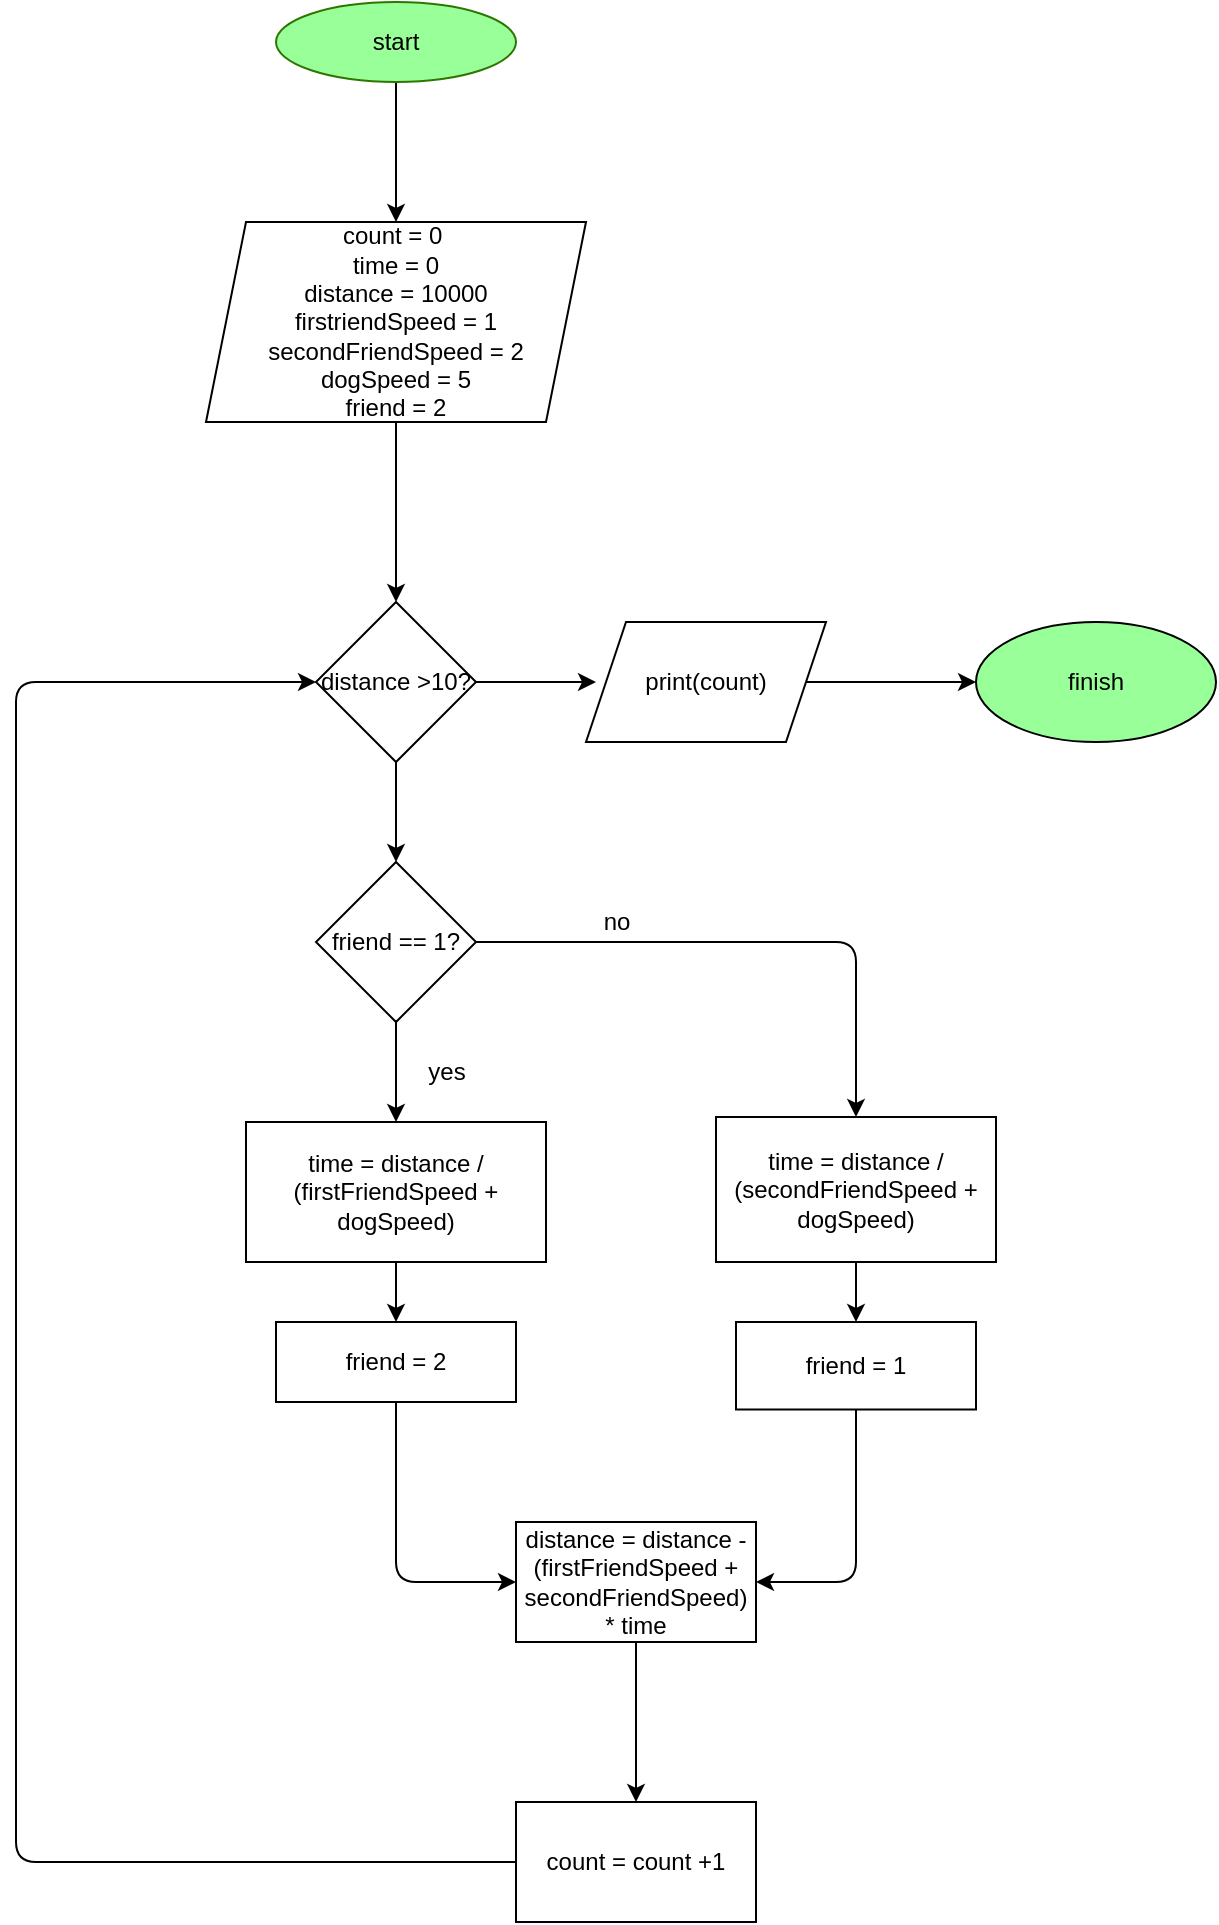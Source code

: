 <mxfile>
    <diagram id="ADePaq2gIV0wjZoWhRCo" name="Page-1">
        <mxGraphModel dx="519" dy="262" grid="1" gridSize="10" guides="1" tooltips="1" connect="1" arrows="1" fold="1" page="1" pageScale="1" pageWidth="827" pageHeight="1169" math="0" shadow="0">
            <root>
                <mxCell id="0"/>
                <mxCell id="1" parent="0"/>
                <mxCell id="4" value="" style="edgeStyle=none;html=1;" parent="1" source="2" target="3" edge="1">
                    <mxGeometry relative="1" as="geometry"/>
                </mxCell>
                <mxCell id="2" value="&lt;font color=&quot;#000000&quot;&gt;start&lt;/font&gt;" style="ellipse;whiteSpace=wrap;html=1;fillColor=#99FF99;fontColor=#ffffff;strokeColor=#2D7600;" parent="1" vertex="1">
                    <mxGeometry x="170" y="40" width="120" height="40" as="geometry"/>
                </mxCell>
                <mxCell id="6" value="" style="edgeStyle=none;html=1;" parent="1" source="3" target="5" edge="1">
                    <mxGeometry relative="1" as="geometry"/>
                </mxCell>
                <mxCell id="3" value="count = 0&amp;nbsp;&lt;br&gt;time = 0&lt;br&gt;distance = 10000&lt;br&gt;firstriendSpeed = 1&lt;br&gt;secondFriendSpeed = 2&lt;br&gt;dogSpeed = 5&lt;br&gt;friend = 2" style="shape=parallelogram;perimeter=parallelogramPerimeter;whiteSpace=wrap;html=1;fixedSize=1;" parent="1" vertex="1">
                    <mxGeometry x="135" y="150" width="190" height="100" as="geometry"/>
                </mxCell>
                <mxCell id="8" value="" style="edgeStyle=none;html=1;" parent="1" source="5" edge="1">
                    <mxGeometry relative="1" as="geometry">
                        <mxPoint x="330" y="380" as="targetPoint"/>
                    </mxGeometry>
                </mxCell>
                <mxCell id="10" value="" style="edgeStyle=none;html=1;" parent="1" source="5" target="9" edge="1">
                    <mxGeometry relative="1" as="geometry"/>
                </mxCell>
                <mxCell id="5" value="distance &amp;gt;10?" style="rhombus;whiteSpace=wrap;html=1;" parent="1" vertex="1">
                    <mxGeometry x="190" y="340" width="80" height="80" as="geometry"/>
                </mxCell>
                <mxCell id="12" value="" style="edgeStyle=none;html=1;" parent="1" source="9" target="11" edge="1">
                    <mxGeometry relative="1" as="geometry"/>
                </mxCell>
                <mxCell id="32" style="edgeStyle=orthogonalEdgeStyle;html=1;exitX=1;exitY=0.5;exitDx=0;exitDy=0;entryX=0.5;entryY=0;entryDx=0;entryDy=0;" parent="1" source="9" target="13" edge="1">
                    <mxGeometry relative="1" as="geometry">
                        <mxPoint x="450" y="510" as="targetPoint"/>
                    </mxGeometry>
                </mxCell>
                <mxCell id="9" value="friend == 1?" style="rhombus;whiteSpace=wrap;html=1;" parent="1" vertex="1">
                    <mxGeometry x="190" y="470" width="80" height="80" as="geometry"/>
                </mxCell>
                <mxCell id="19" value="" style="edgeStyle=none;html=1;" parent="1" source="11" target="18" edge="1">
                    <mxGeometry relative="1" as="geometry"/>
                </mxCell>
                <mxCell id="11" value="time = distance / (firstFriendSpeed + dogSpeed)&lt;br&gt;" style="whiteSpace=wrap;html=1;" parent="1" vertex="1">
                    <mxGeometry x="155" y="600" width="150" height="70" as="geometry"/>
                </mxCell>
                <mxCell id="17" value="" style="edgeStyle=none;html=1;" parent="1" source="13" target="16" edge="1">
                    <mxGeometry relative="1" as="geometry"/>
                </mxCell>
                <mxCell id="13" value="time = distance / (secondFriendSpeed + dogSpeed)&lt;br&gt;" style="whiteSpace=wrap;html=1;" parent="1" vertex="1">
                    <mxGeometry x="390" y="597.5" width="140" height="72.5" as="geometry"/>
                </mxCell>
                <mxCell id="34" style="edgeStyle=orthogonalEdgeStyle;html=1;exitX=0.5;exitY=1;exitDx=0;exitDy=0;entryX=1;entryY=0.5;entryDx=0;entryDy=0;" parent="1" source="16" target="20" edge="1">
                    <mxGeometry relative="1" as="geometry"/>
                </mxCell>
                <mxCell id="16" value="friend = 1" style="whiteSpace=wrap;html=1;" parent="1" vertex="1">
                    <mxGeometry x="400" y="700" width="120" height="43.75" as="geometry"/>
                </mxCell>
                <mxCell id="35" style="edgeStyle=orthogonalEdgeStyle;html=1;exitX=0.5;exitY=1;exitDx=0;exitDy=0;entryX=0;entryY=0.5;entryDx=0;entryDy=0;" parent="1" source="18" target="20" edge="1">
                    <mxGeometry relative="1" as="geometry"/>
                </mxCell>
                <mxCell id="18" value="friend = 2" style="whiteSpace=wrap;html=1;" parent="1" vertex="1">
                    <mxGeometry x="170" y="700" width="120" height="40" as="geometry"/>
                </mxCell>
                <mxCell id="22" value="" style="edgeStyle=none;html=1;" parent="1" source="20" target="21" edge="1">
                    <mxGeometry relative="1" as="geometry"/>
                </mxCell>
                <mxCell id="20" value="distance = distance - (firstFriendSpeed + secondFriendSpeed) * time" style="rounded=0;whiteSpace=wrap;html=1;" parent="1" vertex="1">
                    <mxGeometry x="290" y="800" width="120" height="60" as="geometry"/>
                </mxCell>
                <mxCell id="26" style="edgeStyle=orthogonalEdgeStyle;html=1;exitX=0;exitY=0.5;exitDx=0;exitDy=0;entryX=0;entryY=0.5;entryDx=0;entryDy=0;" parent="1" source="21" target="5" edge="1">
                    <mxGeometry relative="1" as="geometry">
                        <mxPoint x="70" y="380" as="targetPoint"/>
                        <Array as="points">
                            <mxPoint x="40" y="970"/>
                            <mxPoint x="40" y="380"/>
                        </Array>
                    </mxGeometry>
                </mxCell>
                <mxCell id="21" value="count = count +1" style="whiteSpace=wrap;html=1;rounded=0;" parent="1" vertex="1">
                    <mxGeometry x="290" y="940" width="120" height="60" as="geometry"/>
                </mxCell>
                <mxCell id="30" value="" style="edgeStyle=orthogonalEdgeStyle;html=1;" parent="1" source="28" target="29" edge="1">
                    <mxGeometry relative="1" as="geometry"/>
                </mxCell>
                <mxCell id="28" value="print(count)" style="shape=parallelogram;perimeter=parallelogramPerimeter;whiteSpace=wrap;html=1;fixedSize=1;" parent="1" vertex="1">
                    <mxGeometry x="325" y="350" width="120" height="60" as="geometry"/>
                </mxCell>
                <mxCell id="29" value="&lt;font color=&quot;#000000&quot;&gt;finish&lt;/font&gt;" style="ellipse;whiteSpace=wrap;html=1;fillColor=#99FF99;" parent="1" vertex="1">
                    <mxGeometry x="520" y="350" width="120" height="60" as="geometry"/>
                </mxCell>
                <mxCell id="31" value="no" style="text;html=1;align=center;verticalAlign=middle;resizable=0;points=[];autosize=1;strokeColor=none;fillColor=none;" parent="1" vertex="1">
                    <mxGeometry x="325" y="490" width="30" height="20" as="geometry"/>
                </mxCell>
                <mxCell id="33" value="yes" style="text;html=1;align=center;verticalAlign=middle;resizable=0;points=[];autosize=1;strokeColor=none;fillColor=none;" parent="1" vertex="1">
                    <mxGeometry x="240" y="565" width="30" height="20" as="geometry"/>
                </mxCell>
            </root>
        </mxGraphModel>
    </diagram>
</mxfile>